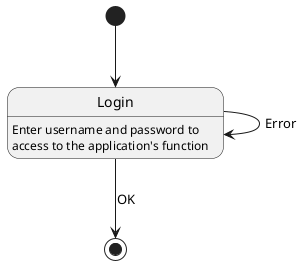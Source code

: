 @startuml

[*] --> Login
Login: Enter username and password to \naccess to the application's function
Login --> Login: Error
Login --> [*]: OK

@enduml